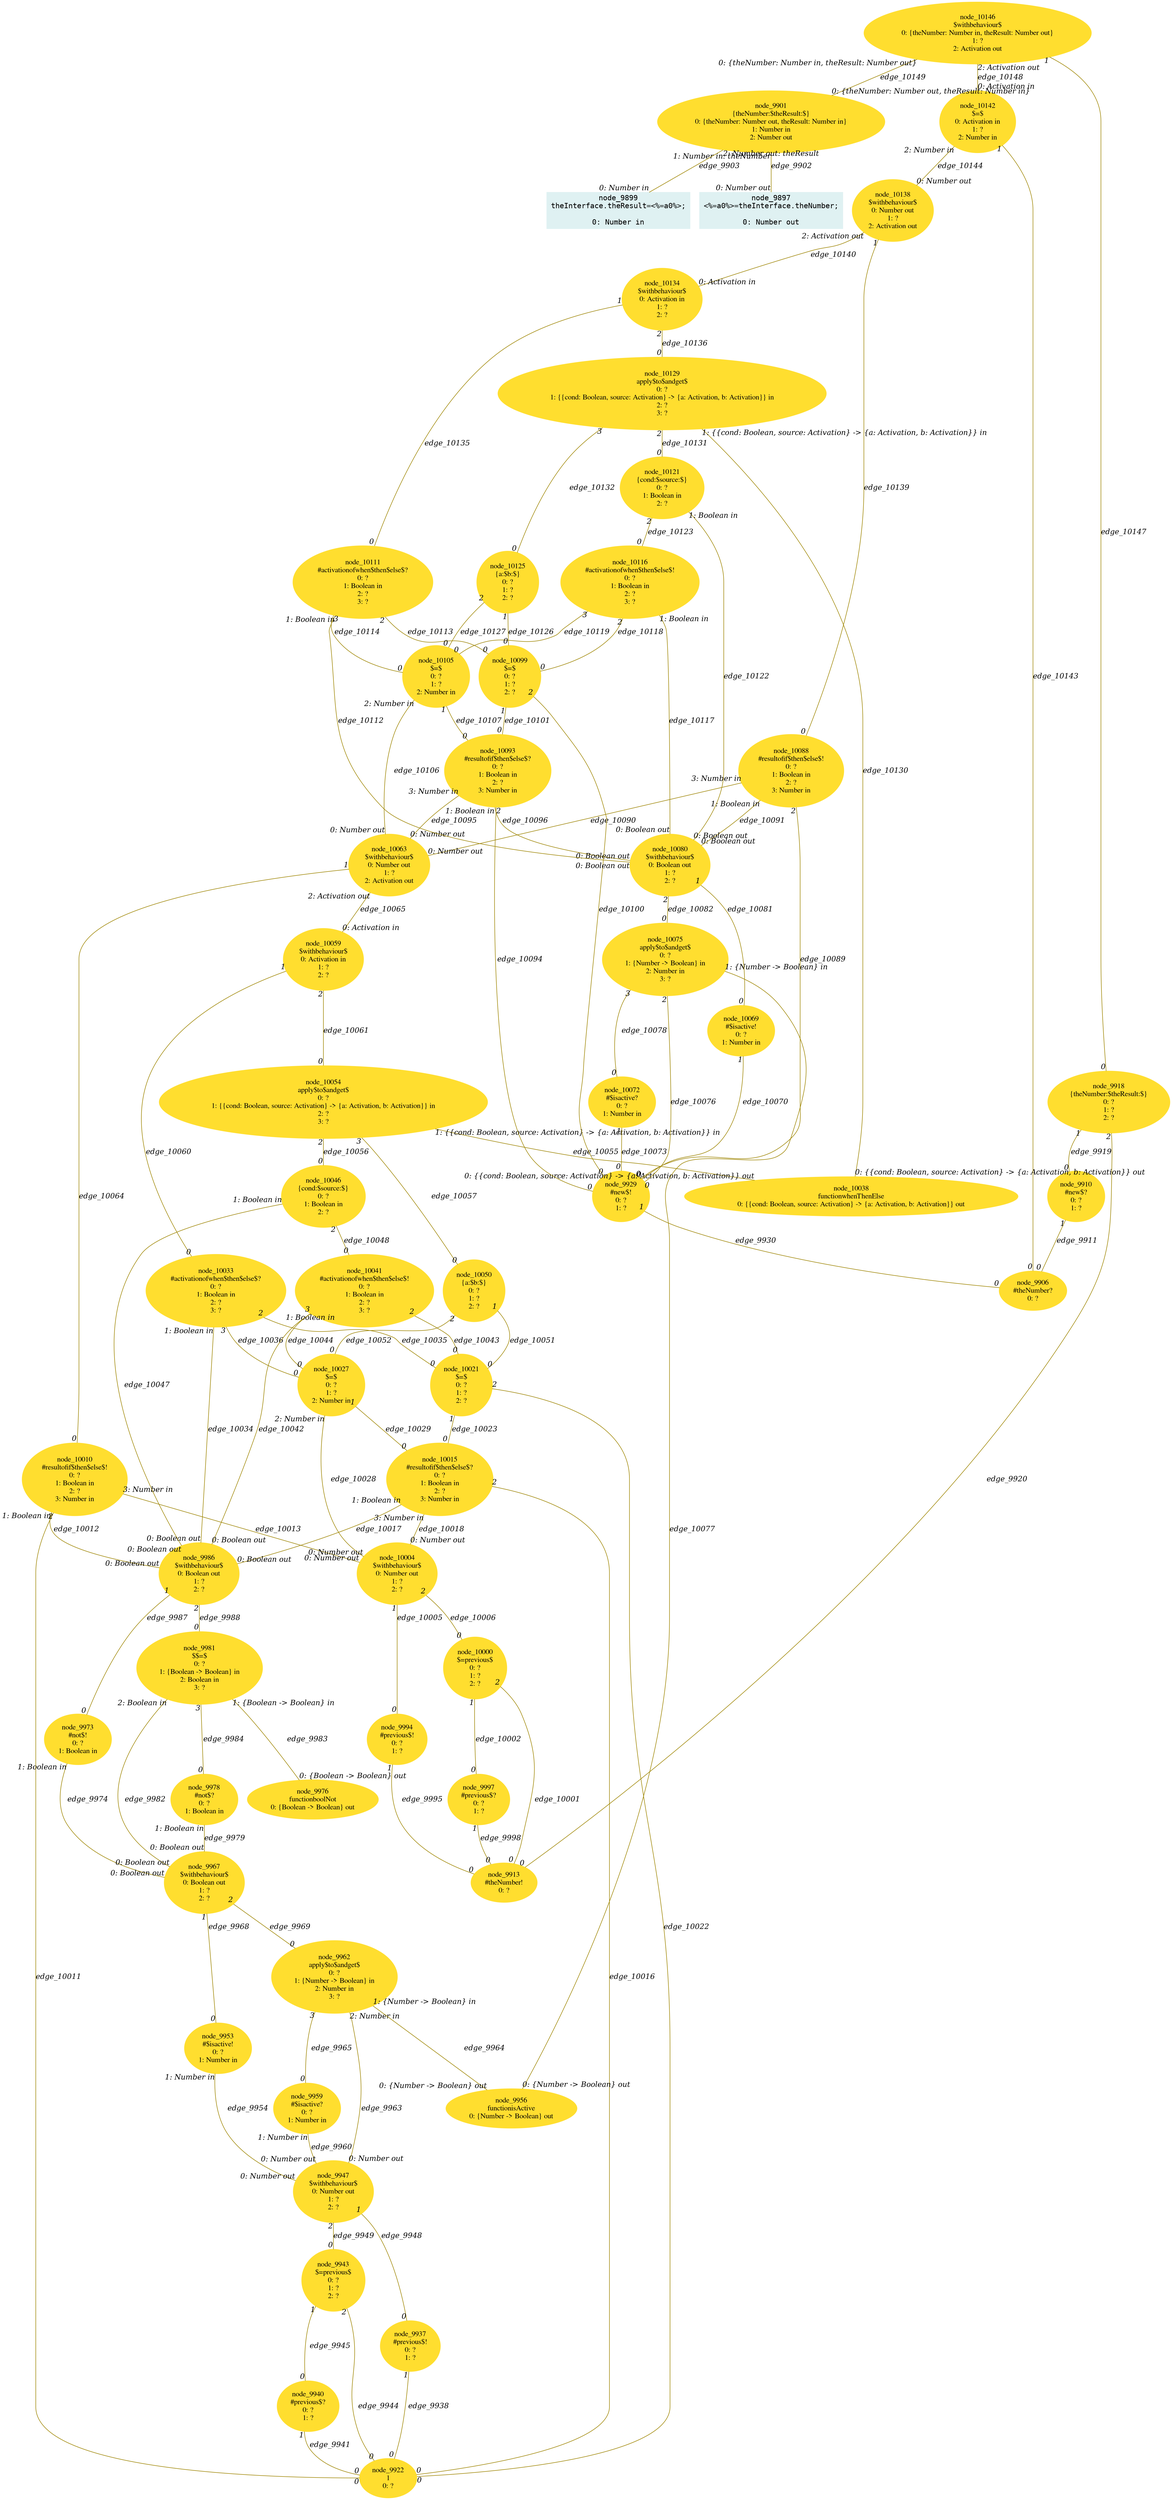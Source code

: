 digraph g{node_9897 [shape="box", style="filled", color="#dff1f2", fontname="Courier", label="node_9897
<%=a0%>=theInterface.theNumber;

0: Number out" ]
node_9899 [shape="box", style="filled", color="#dff1f2", fontname="Courier", label="node_9899
theInterface.theResult=<%=a0%>;

0: Number in" ]
node_9901 [shape="ellipse", style="filled", color="#ffde2f", fontname="Times", label="node_9901
{theNumber:$theResult:$}
0: {theNumber: Number out, theResult: Number in}
1: Number in
2: Number out" ]
node_9906 [shape="ellipse", style="filled", color="#ffde2f", fontname="Times", label="node_9906
#theNumber?
0: ?" ]
node_9910 [shape="ellipse", style="filled", color="#ffde2f", fontname="Times", label="node_9910
#new$?
0: ?
1: ?" ]
node_9913 [shape="ellipse", style="filled", color="#ffde2f", fontname="Times", label="node_9913
#theNumber!
0: ?" ]
node_9918 [shape="ellipse", style="filled", color="#ffde2f", fontname="Times", label="node_9918
{theNumber:$theResult:$}
0: ?
1: ?
2: ?" ]
node_9922 [shape="ellipse", style="filled", color="#ffde2f", fontname="Times", label="node_9922
1
0: ?" ]
node_9929 [shape="ellipse", style="filled", color="#ffde2f", fontname="Times", label="node_9929
#new$!
0: ?
1: ?" ]
node_9937 [shape="ellipse", style="filled", color="#ffde2f", fontname="Times", label="node_9937
#previous$!
0: ?
1: ?" ]
node_9940 [shape="ellipse", style="filled", color="#ffde2f", fontname="Times", label="node_9940
#previous$?
0: ?
1: ?" ]
node_9943 [shape="ellipse", style="filled", color="#ffde2f", fontname="Times", label="node_9943
$=previous$
0: ?
1: ?
2: ?" ]
node_9947 [shape="ellipse", style="filled", color="#ffde2f", fontname="Times", label="node_9947
$withbehaviour$
0: Number out
1: ?
2: ?" ]
node_9953 [shape="ellipse", style="filled", color="#ffde2f", fontname="Times", label="node_9953
#$isactive!
0: ?
1: Number in" ]
node_9956 [shape="ellipse", style="filled", color="#ffde2f", fontname="Times", label="node_9956
functionisActive
0: {Number -> Boolean} out" ]
node_9959 [shape="ellipse", style="filled", color="#ffde2f", fontname="Times", label="node_9959
#$isactive?
0: ?
1: Number in" ]
node_9962 [shape="ellipse", style="filled", color="#ffde2f", fontname="Times", label="node_9962
apply$to$andget$
0: ?
1: {Number -> Boolean} in
2: Number in
3: ?" ]
node_9967 [shape="ellipse", style="filled", color="#ffde2f", fontname="Times", label="node_9967
$withbehaviour$
0: Boolean out
1: ?
2: ?" ]
node_9973 [shape="ellipse", style="filled", color="#ffde2f", fontname="Times", label="node_9973
#not$!
0: ?
1: Boolean in" ]
node_9976 [shape="ellipse", style="filled", color="#ffde2f", fontname="Times", label="node_9976
functionboolNot
0: {Boolean -> Boolean} out" ]
node_9978 [shape="ellipse", style="filled", color="#ffde2f", fontname="Times", label="node_9978
#not$?
0: ?
1: Boolean in" ]
node_9981 [shape="ellipse", style="filled", color="#ffde2f", fontname="Times", label="node_9981
$$=$
0: ?
1: {Boolean -> Boolean} in
2: Boolean in
3: ?" ]
node_9986 [shape="ellipse", style="filled", color="#ffde2f", fontname="Times", label="node_9986
$withbehaviour$
0: Boolean out
1: ?
2: ?" ]
node_9994 [shape="ellipse", style="filled", color="#ffde2f", fontname="Times", label="node_9994
#previous$!
0: ?
1: ?" ]
node_9997 [shape="ellipse", style="filled", color="#ffde2f", fontname="Times", label="node_9997
#previous$?
0: ?
1: ?" ]
node_10000 [shape="ellipse", style="filled", color="#ffde2f", fontname="Times", label="node_10000
$=previous$
0: ?
1: ?
2: ?" ]
node_10004 [shape="ellipse", style="filled", color="#ffde2f", fontname="Times", label="node_10004
$withbehaviour$
0: Number out
1: ?
2: ?" ]
node_10010 [shape="ellipse", style="filled", color="#ffde2f", fontname="Times", label="node_10010
#resultofif$then$else$!
0: ?
1: Boolean in
2: ?
3: Number in" ]
node_10015 [shape="ellipse", style="filled", color="#ffde2f", fontname="Times", label="node_10015
#resultofif$then$else$?
0: ?
1: Boolean in
2: ?
3: Number in" ]
node_10021 [shape="ellipse", style="filled", color="#ffde2f", fontname="Times", label="node_10021
$=$
0: ?
1: ?
2: ?" ]
node_10027 [shape="ellipse", style="filled", color="#ffde2f", fontname="Times", label="node_10027
$=$
0: ?
1: ?
2: Number in" ]
node_10033 [shape="ellipse", style="filled", color="#ffde2f", fontname="Times", label="node_10033
#activationofwhen$then$else$?
0: ?
1: Boolean in
2: ?
3: ?" ]
node_10038 [shape="ellipse", style="filled", color="#ffde2f", fontname="Times", label="node_10038
functionwhenThenElse
0: {{cond: Boolean, source: Activation} -> {a: Activation, b: Activation}} out" ]
node_10041 [shape="ellipse", style="filled", color="#ffde2f", fontname="Times", label="node_10041
#activationofwhen$then$else$!
0: ?
1: Boolean in
2: ?
3: ?" ]
node_10046 [shape="ellipse", style="filled", color="#ffde2f", fontname="Times", label="node_10046
{cond:$source:$}
0: ?
1: Boolean in
2: ?" ]
node_10050 [shape="ellipse", style="filled", color="#ffde2f", fontname="Times", label="node_10050
{a:$b:$}
0: ?
1: ?
2: ?" ]
node_10054 [shape="ellipse", style="filled", color="#ffde2f", fontname="Times", label="node_10054
apply$to$andget$
0: ?
1: {{cond: Boolean, source: Activation} -> {a: Activation, b: Activation}} in
2: ?
3: ?" ]
node_10059 [shape="ellipse", style="filled", color="#ffde2f", fontname="Times", label="node_10059
$withbehaviour$
0: Activation in
1: ?
2: ?" ]
node_10063 [shape="ellipse", style="filled", color="#ffde2f", fontname="Times", label="node_10063
$withbehaviour$
0: Number out
1: ?
2: Activation out" ]
node_10069 [shape="ellipse", style="filled", color="#ffde2f", fontname="Times", label="node_10069
#$isactive!
0: ?
1: Number in" ]
node_10072 [shape="ellipse", style="filled", color="#ffde2f", fontname="Times", label="node_10072
#$isactive?
0: ?
1: Number in" ]
node_10075 [shape="ellipse", style="filled", color="#ffde2f", fontname="Times", label="node_10075
apply$to$andget$
0: ?
1: {Number -> Boolean} in
2: Number in
3: ?" ]
node_10080 [shape="ellipse", style="filled", color="#ffde2f", fontname="Times", label="node_10080
$withbehaviour$
0: Boolean out
1: ?
2: ?" ]
node_10088 [shape="ellipse", style="filled", color="#ffde2f", fontname="Times", label="node_10088
#resultofif$then$else$!
0: ?
1: Boolean in
2: ?
3: Number in" ]
node_10093 [shape="ellipse", style="filled", color="#ffde2f", fontname="Times", label="node_10093
#resultofif$then$else$?
0: ?
1: Boolean in
2: ?
3: Number in" ]
node_10099 [shape="ellipse", style="filled", color="#ffde2f", fontname="Times", label="node_10099
$=$
0: ?
1: ?
2: ?" ]
node_10105 [shape="ellipse", style="filled", color="#ffde2f", fontname="Times", label="node_10105
$=$
0: ?
1: ?
2: Number in" ]
node_10111 [shape="ellipse", style="filled", color="#ffde2f", fontname="Times", label="node_10111
#activationofwhen$then$else$?
0: ?
1: Boolean in
2: ?
3: ?" ]
node_10116 [shape="ellipse", style="filled", color="#ffde2f", fontname="Times", label="node_10116
#activationofwhen$then$else$!
0: ?
1: Boolean in
2: ?
3: ?" ]
node_10121 [shape="ellipse", style="filled", color="#ffde2f", fontname="Times", label="node_10121
{cond:$source:$}
0: ?
1: Boolean in
2: ?" ]
node_10125 [shape="ellipse", style="filled", color="#ffde2f", fontname="Times", label="node_10125
{a:$b:$}
0: ?
1: ?
2: ?" ]
node_10129 [shape="ellipse", style="filled", color="#ffde2f", fontname="Times", label="node_10129
apply$to$andget$
0: ?
1: {{cond: Boolean, source: Activation} -> {a: Activation, b: Activation}} in
2: ?
3: ?" ]
node_10134 [shape="ellipse", style="filled", color="#ffde2f", fontname="Times", label="node_10134
$withbehaviour$
0: Activation in
1: ?
2: ?" ]
node_10138 [shape="ellipse", style="filled", color="#ffde2f", fontname="Times", label="node_10138
$withbehaviour$
0: Number out
1: ?
2: Activation out" ]
node_10142 [shape="ellipse", style="filled", color="#ffde2f", fontname="Times", label="node_10142
$=$
0: Activation in
1: ?
2: Number in" ]
node_10146 [shape="ellipse", style="filled", color="#ffde2f", fontname="Times", label="node_10146
$withbehaviour$
0: {theNumber: Number in, theResult: Number out}
1: ?
2: Activation out" ]
node_9901 -> node_9897 [dir=none, arrowHead=none, fontname="Times-Italic", arrowsize=1, color="#9d8400", label="edge_9902",  headlabel="0: Number out", taillabel="1: Number in: theNumber" ]
node_9901 -> node_9899 [dir=none, arrowHead=none, fontname="Times-Italic", arrowsize=1, color="#9d8400", label="edge_9903",  headlabel="0: Number in", taillabel="2: Number out: theResult" ]
node_9910 -> node_9906 [dir=none, arrowHead=none, fontname="Times-Italic", arrowsize=1, color="#9d8400", label="edge_9911",  headlabel="0", taillabel="1" ]
node_9918 -> node_9910 [dir=none, arrowHead=none, fontname="Times-Italic", arrowsize=1, color="#9d8400", label="edge_9919",  headlabel="0", taillabel="1" ]
node_9918 -> node_9913 [dir=none, arrowHead=none, fontname="Times-Italic", arrowsize=1, color="#9d8400", label="edge_9920",  headlabel="0", taillabel="2" ]
node_9929 -> node_9906 [dir=none, arrowHead=none, fontname="Times-Italic", arrowsize=1, color="#9d8400", label="edge_9930",  headlabel="0", taillabel="1" ]
node_9937 -> node_9922 [dir=none, arrowHead=none, fontname="Times-Italic", arrowsize=1, color="#9d8400", label="edge_9938",  headlabel="0", taillabel="1" ]
node_9940 -> node_9922 [dir=none, arrowHead=none, fontname="Times-Italic", arrowsize=1, color="#9d8400", label="edge_9941",  headlabel="0", taillabel="1" ]
node_9943 -> node_9922 [dir=none, arrowHead=none, fontname="Times-Italic", arrowsize=1, color="#9d8400", label="edge_9944",  headlabel="0", taillabel="2" ]
node_9943 -> node_9940 [dir=none, arrowHead=none, fontname="Times-Italic", arrowsize=1, color="#9d8400", label="edge_9945",  headlabel="0", taillabel="1" ]
node_9947 -> node_9937 [dir=none, arrowHead=none, fontname="Times-Italic", arrowsize=1, color="#9d8400", label="edge_9948",  headlabel="0", taillabel="1" ]
node_9947 -> node_9943 [dir=none, arrowHead=none, fontname="Times-Italic", arrowsize=1, color="#9d8400", label="edge_9949",  headlabel="0", taillabel="2" ]
node_9953 -> node_9947 [dir=none, arrowHead=none, fontname="Times-Italic", arrowsize=1, color="#9d8400", label="edge_9954",  headlabel="0: Number out", taillabel="1: Number in" ]
node_9959 -> node_9947 [dir=none, arrowHead=none, fontname="Times-Italic", arrowsize=1, color="#9d8400", label="edge_9960",  headlabel="0: Number out", taillabel="1: Number in" ]
node_9962 -> node_9947 [dir=none, arrowHead=none, fontname="Times-Italic", arrowsize=1, color="#9d8400", label="edge_9963",  headlabel="0: Number out", taillabel="2: Number in" ]
node_9962 -> node_9956 [dir=none, arrowHead=none, fontname="Times-Italic", arrowsize=1, color="#9d8400", label="edge_9964",  headlabel="0: {Number -> Boolean} out", taillabel="1: {Number -> Boolean} in" ]
node_9962 -> node_9959 [dir=none, arrowHead=none, fontname="Times-Italic", arrowsize=1, color="#9d8400", label="edge_9965",  headlabel="0", taillabel="3" ]
node_9967 -> node_9953 [dir=none, arrowHead=none, fontname="Times-Italic", arrowsize=1, color="#9d8400", label="edge_9968",  headlabel="0", taillabel="1" ]
node_9967 -> node_9962 [dir=none, arrowHead=none, fontname="Times-Italic", arrowsize=1, color="#9d8400", label="edge_9969",  headlabel="0", taillabel="2" ]
node_9973 -> node_9967 [dir=none, arrowHead=none, fontname="Times-Italic", arrowsize=1, color="#9d8400", label="edge_9974",  headlabel="0: Boolean out", taillabel="1: Boolean in" ]
node_9978 -> node_9967 [dir=none, arrowHead=none, fontname="Times-Italic", arrowsize=1, color="#9d8400", label="edge_9979",  headlabel="0: Boolean out", taillabel="1: Boolean in" ]
node_9981 -> node_9967 [dir=none, arrowHead=none, fontname="Times-Italic", arrowsize=1, color="#9d8400", label="edge_9982",  headlabel="0: Boolean out", taillabel="2: Boolean in" ]
node_9981 -> node_9976 [dir=none, arrowHead=none, fontname="Times-Italic", arrowsize=1, color="#9d8400", label="edge_9983",  headlabel="0: {Boolean -> Boolean} out", taillabel="1: {Boolean -> Boolean} in" ]
node_9981 -> node_9978 [dir=none, arrowHead=none, fontname="Times-Italic", arrowsize=1, color="#9d8400", label="edge_9984",  headlabel="0", taillabel="3" ]
node_9986 -> node_9973 [dir=none, arrowHead=none, fontname="Times-Italic", arrowsize=1, color="#9d8400", label="edge_9987",  headlabel="0", taillabel="1" ]
node_9986 -> node_9981 [dir=none, arrowHead=none, fontname="Times-Italic", arrowsize=1, color="#9d8400", label="edge_9988",  headlabel="0", taillabel="2" ]
node_9994 -> node_9913 [dir=none, arrowHead=none, fontname="Times-Italic", arrowsize=1, color="#9d8400", label="edge_9995",  headlabel="0", taillabel="1" ]
node_9997 -> node_9913 [dir=none, arrowHead=none, fontname="Times-Italic", arrowsize=1, color="#9d8400", label="edge_9998",  headlabel="0", taillabel="1" ]
node_10000 -> node_9913 [dir=none, arrowHead=none, fontname="Times-Italic", arrowsize=1, color="#9d8400", label="edge_10001",  headlabel="0", taillabel="2" ]
node_10000 -> node_9997 [dir=none, arrowHead=none, fontname="Times-Italic", arrowsize=1, color="#9d8400", label="edge_10002",  headlabel="0", taillabel="1" ]
node_10004 -> node_9994 [dir=none, arrowHead=none, fontname="Times-Italic", arrowsize=1, color="#9d8400", label="edge_10005",  headlabel="0", taillabel="1" ]
node_10004 -> node_10000 [dir=none, arrowHead=none, fontname="Times-Italic", arrowsize=1, color="#9d8400", label="edge_10006",  headlabel="0", taillabel="2" ]
node_10010 -> node_9922 [dir=none, arrowHead=none, fontname="Times-Italic", arrowsize=1, color="#9d8400", label="edge_10011",  headlabel="0", taillabel="2" ]
node_10010 -> node_9986 [dir=none, arrowHead=none, fontname="Times-Italic", arrowsize=1, color="#9d8400", label="edge_10012",  headlabel="0: Boolean out", taillabel="1: Boolean in" ]
node_10010 -> node_10004 [dir=none, arrowHead=none, fontname="Times-Italic", arrowsize=1, color="#9d8400", label="edge_10013",  headlabel="0: Number out", taillabel="3: Number in" ]
node_10015 -> node_9922 [dir=none, arrowHead=none, fontname="Times-Italic", arrowsize=1, color="#9d8400", label="edge_10016",  headlabel="0", taillabel="2" ]
node_10015 -> node_9986 [dir=none, arrowHead=none, fontname="Times-Italic", arrowsize=1, color="#9d8400", label="edge_10017",  headlabel="0: Boolean out", taillabel="1: Boolean in" ]
node_10015 -> node_10004 [dir=none, arrowHead=none, fontname="Times-Italic", arrowsize=1, color="#9d8400", label="edge_10018",  headlabel="0: Number out", taillabel="3: Number in" ]
node_10021 -> node_9922 [dir=none, arrowHead=none, fontname="Times-Italic", arrowsize=1, color="#9d8400", label="edge_10022",  headlabel="0", taillabel="2" ]
node_10021 -> node_10015 [dir=none, arrowHead=none, fontname="Times-Italic", arrowsize=1, color="#9d8400", label="edge_10023",  headlabel="0", taillabel="1" ]
node_10027 -> node_10004 [dir=none, arrowHead=none, fontname="Times-Italic", arrowsize=1, color="#9d8400", label="edge_10028",  headlabel="0: Number out", taillabel="2: Number in" ]
node_10027 -> node_10015 [dir=none, arrowHead=none, fontname="Times-Italic", arrowsize=1, color="#9d8400", label="edge_10029",  headlabel="0", taillabel="1" ]
node_10033 -> node_9986 [dir=none, arrowHead=none, fontname="Times-Italic", arrowsize=1, color="#9d8400", label="edge_10034",  headlabel="0: Boolean out", taillabel="1: Boolean in" ]
node_10033 -> node_10021 [dir=none, arrowHead=none, fontname="Times-Italic", arrowsize=1, color="#9d8400", label="edge_10035",  headlabel="0", taillabel="2" ]
node_10033 -> node_10027 [dir=none, arrowHead=none, fontname="Times-Italic", arrowsize=1, color="#9d8400", label="edge_10036",  headlabel="0", taillabel="3" ]
node_10041 -> node_9986 [dir=none, arrowHead=none, fontname="Times-Italic", arrowsize=1, color="#9d8400", label="edge_10042",  headlabel="0: Boolean out", taillabel="1: Boolean in" ]
node_10041 -> node_10021 [dir=none, arrowHead=none, fontname="Times-Italic", arrowsize=1, color="#9d8400", label="edge_10043",  headlabel="0", taillabel="2" ]
node_10041 -> node_10027 [dir=none, arrowHead=none, fontname="Times-Italic", arrowsize=1, color="#9d8400", label="edge_10044",  headlabel="0", taillabel="3" ]
node_10046 -> node_9986 [dir=none, arrowHead=none, fontname="Times-Italic", arrowsize=1, color="#9d8400", label="edge_10047",  headlabel="0: Boolean out", taillabel="1: Boolean in" ]
node_10046 -> node_10041 [dir=none, arrowHead=none, fontname="Times-Italic", arrowsize=1, color="#9d8400", label="edge_10048",  headlabel="0", taillabel="2" ]
node_10050 -> node_10021 [dir=none, arrowHead=none, fontname="Times-Italic", arrowsize=1, color="#9d8400", label="edge_10051",  headlabel="0", taillabel="1" ]
node_10050 -> node_10027 [dir=none, arrowHead=none, fontname="Times-Italic", arrowsize=1, color="#9d8400", label="edge_10052",  headlabel="0", taillabel="2" ]
node_10054 -> node_10038 [dir=none, arrowHead=none, fontname="Times-Italic", arrowsize=1, color="#9d8400", label="edge_10055",  headlabel="0: {{cond: Boolean, source: Activation} -> {a: Activation, b: Activation}} out", taillabel="1: {{cond: Boolean, source: Activation} -> {a: Activation, b: Activation}} in" ]
node_10054 -> node_10046 [dir=none, arrowHead=none, fontname="Times-Italic", arrowsize=1, color="#9d8400", label="edge_10056",  headlabel="0", taillabel="2" ]
node_10054 -> node_10050 [dir=none, arrowHead=none, fontname="Times-Italic", arrowsize=1, color="#9d8400", label="edge_10057",  headlabel="0", taillabel="3" ]
node_10059 -> node_10033 [dir=none, arrowHead=none, fontname="Times-Italic", arrowsize=1, color="#9d8400", label="edge_10060",  headlabel="0", taillabel="1" ]
node_10059 -> node_10054 [dir=none, arrowHead=none, fontname="Times-Italic", arrowsize=1, color="#9d8400", label="edge_10061",  headlabel="0", taillabel="2" ]
node_10063 -> node_10010 [dir=none, arrowHead=none, fontname="Times-Italic", arrowsize=1, color="#9d8400", label="edge_10064",  headlabel="0", taillabel="1" ]
node_10063 -> node_10059 [dir=none, arrowHead=none, fontname="Times-Italic", arrowsize=1, color="#9d8400", label="edge_10065",  headlabel="0: Activation in", taillabel="2: Activation out" ]
node_10069 -> node_9929 [dir=none, arrowHead=none, fontname="Times-Italic", arrowsize=1, color="#9d8400", label="edge_10070",  headlabel="0", taillabel="1" ]
node_10072 -> node_9929 [dir=none, arrowHead=none, fontname="Times-Italic", arrowsize=1, color="#9d8400", label="edge_10073",  headlabel="0", taillabel="1" ]
node_10075 -> node_9929 [dir=none, arrowHead=none, fontname="Times-Italic", arrowsize=1, color="#9d8400", label="edge_10076",  headlabel="0", taillabel="2" ]
node_10075 -> node_9956 [dir=none, arrowHead=none, fontname="Times-Italic", arrowsize=1, color="#9d8400", label="edge_10077",  headlabel="0: {Number -> Boolean} out", taillabel="1: {Number -> Boolean} in" ]
node_10075 -> node_10072 [dir=none, arrowHead=none, fontname="Times-Italic", arrowsize=1, color="#9d8400", label="edge_10078",  headlabel="0", taillabel="3" ]
node_10080 -> node_10069 [dir=none, arrowHead=none, fontname="Times-Italic", arrowsize=1, color="#9d8400", label="edge_10081",  headlabel="0", taillabel="1" ]
node_10080 -> node_10075 [dir=none, arrowHead=none, fontname="Times-Italic", arrowsize=1, color="#9d8400", label="edge_10082",  headlabel="0", taillabel="2" ]
node_10088 -> node_9929 [dir=none, arrowHead=none, fontname="Times-Italic", arrowsize=1, color="#9d8400", label="edge_10089",  headlabel="0", taillabel="2" ]
node_10088 -> node_10063 [dir=none, arrowHead=none, fontname="Times-Italic", arrowsize=1, color="#9d8400", label="edge_10090",  headlabel="0: Number out", taillabel="3: Number in" ]
node_10088 -> node_10080 [dir=none, arrowHead=none, fontname="Times-Italic", arrowsize=1, color="#9d8400", label="edge_10091",  headlabel="0: Boolean out", taillabel="1: Boolean in" ]
node_10093 -> node_9929 [dir=none, arrowHead=none, fontname="Times-Italic", arrowsize=1, color="#9d8400", label="edge_10094",  headlabel="0", taillabel="2" ]
node_10093 -> node_10063 [dir=none, arrowHead=none, fontname="Times-Italic", arrowsize=1, color="#9d8400", label="edge_10095",  headlabel="0: Number out", taillabel="3: Number in" ]
node_10093 -> node_10080 [dir=none, arrowHead=none, fontname="Times-Italic", arrowsize=1, color="#9d8400", label="edge_10096",  headlabel="0: Boolean out", taillabel="1: Boolean in" ]
node_10099 -> node_9929 [dir=none, arrowHead=none, fontname="Times-Italic", arrowsize=1, color="#9d8400", label="edge_10100",  headlabel="0", taillabel="2" ]
node_10099 -> node_10093 [dir=none, arrowHead=none, fontname="Times-Italic", arrowsize=1, color="#9d8400", label="edge_10101",  headlabel="0", taillabel="1" ]
node_10105 -> node_10063 [dir=none, arrowHead=none, fontname="Times-Italic", arrowsize=1, color="#9d8400", label="edge_10106",  headlabel="0: Number out", taillabel="2: Number in" ]
node_10105 -> node_10093 [dir=none, arrowHead=none, fontname="Times-Italic", arrowsize=1, color="#9d8400", label="edge_10107",  headlabel="0", taillabel="1" ]
node_10111 -> node_10080 [dir=none, arrowHead=none, fontname="Times-Italic", arrowsize=1, color="#9d8400", label="edge_10112",  headlabel="0: Boolean out", taillabel="1: Boolean in" ]
node_10111 -> node_10099 [dir=none, arrowHead=none, fontname="Times-Italic", arrowsize=1, color="#9d8400", label="edge_10113",  headlabel="0", taillabel="2" ]
node_10111 -> node_10105 [dir=none, arrowHead=none, fontname="Times-Italic", arrowsize=1, color="#9d8400", label="edge_10114",  headlabel="0", taillabel="3" ]
node_10116 -> node_10080 [dir=none, arrowHead=none, fontname="Times-Italic", arrowsize=1, color="#9d8400", label="edge_10117",  headlabel="0: Boolean out", taillabel="1: Boolean in" ]
node_10116 -> node_10099 [dir=none, arrowHead=none, fontname="Times-Italic", arrowsize=1, color="#9d8400", label="edge_10118",  headlabel="0", taillabel="2" ]
node_10116 -> node_10105 [dir=none, arrowHead=none, fontname="Times-Italic", arrowsize=1, color="#9d8400", label="edge_10119",  headlabel="0", taillabel="3" ]
node_10121 -> node_10080 [dir=none, arrowHead=none, fontname="Times-Italic", arrowsize=1, color="#9d8400", label="edge_10122",  headlabel="0: Boolean out", taillabel="1: Boolean in" ]
node_10121 -> node_10116 [dir=none, arrowHead=none, fontname="Times-Italic", arrowsize=1, color="#9d8400", label="edge_10123",  headlabel="0", taillabel="2" ]
node_10125 -> node_10099 [dir=none, arrowHead=none, fontname="Times-Italic", arrowsize=1, color="#9d8400", label="edge_10126",  headlabel="0", taillabel="1" ]
node_10125 -> node_10105 [dir=none, arrowHead=none, fontname="Times-Italic", arrowsize=1, color="#9d8400", label="edge_10127",  headlabel="0", taillabel="2" ]
node_10129 -> node_10038 [dir=none, arrowHead=none, fontname="Times-Italic", arrowsize=1, color="#9d8400", label="edge_10130",  headlabel="0: {{cond: Boolean, source: Activation} -> {a: Activation, b: Activation}} out", taillabel="1: {{cond: Boolean, source: Activation} -> {a: Activation, b: Activation}} in" ]
node_10129 -> node_10121 [dir=none, arrowHead=none, fontname="Times-Italic", arrowsize=1, color="#9d8400", label="edge_10131",  headlabel="0", taillabel="2" ]
node_10129 -> node_10125 [dir=none, arrowHead=none, fontname="Times-Italic", arrowsize=1, color="#9d8400", label="edge_10132",  headlabel="0", taillabel="3" ]
node_10134 -> node_10111 [dir=none, arrowHead=none, fontname="Times-Italic", arrowsize=1, color="#9d8400", label="edge_10135",  headlabel="0", taillabel="1" ]
node_10134 -> node_10129 [dir=none, arrowHead=none, fontname="Times-Italic", arrowsize=1, color="#9d8400", label="edge_10136",  headlabel="0", taillabel="2" ]
node_10138 -> node_10088 [dir=none, arrowHead=none, fontname="Times-Italic", arrowsize=1, color="#9d8400", label="edge_10139",  headlabel="0", taillabel="1" ]
node_10138 -> node_10134 [dir=none, arrowHead=none, fontname="Times-Italic", arrowsize=1, color="#9d8400", label="edge_10140",  headlabel="0: Activation in", taillabel="2: Activation out" ]
node_10142 -> node_9906 [dir=none, arrowHead=none, fontname="Times-Italic", arrowsize=1, color="#9d8400", label="edge_10143",  headlabel="0", taillabel="1" ]
node_10142 -> node_10138 [dir=none, arrowHead=none, fontname="Times-Italic", arrowsize=1, color="#9d8400", label="edge_10144",  headlabel="0: Number out", taillabel="2: Number in" ]
node_10146 -> node_9918 [dir=none, arrowHead=none, fontname="Times-Italic", arrowsize=1, color="#9d8400", label="edge_10147",  headlabel="0", taillabel="1" ]
node_10146 -> node_10142 [dir=none, arrowHead=none, fontname="Times-Italic", arrowsize=1, color="#9d8400", label="edge_10148",  headlabel="0: Activation in", taillabel="2: Activation out" ]
node_10146 -> node_9901 [dir=none, arrowHead=none, fontname="Times-Italic", arrowsize=1, color="#9d8400", label="edge_10149",  headlabel="0: {theNumber: Number out, theResult: Number in}", taillabel="0: {theNumber: Number in, theResult: Number out}" ]
}